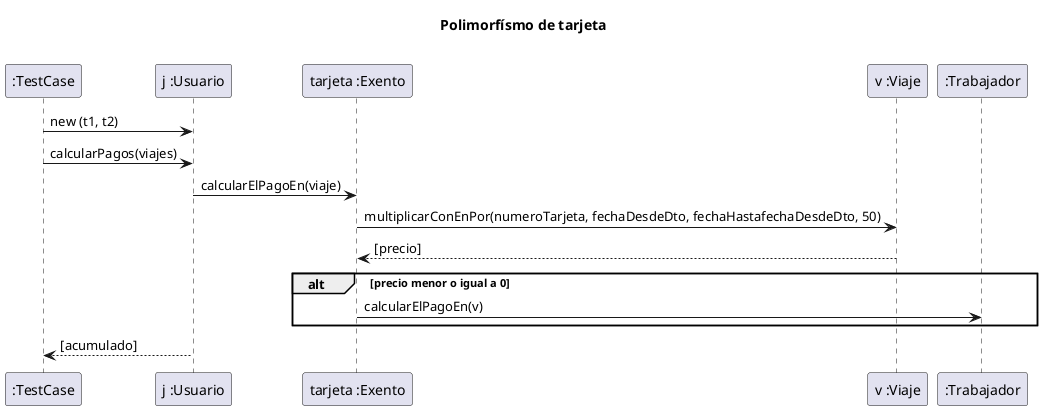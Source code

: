 @startuml

title "Polimorfísmo de tarjeta\n"

":TestCase" -> "j :Usuario": new (t1, t2)

":TestCase" -> "j :Usuario": calcularPagos(viajes)
"j :Usuario" -> "tarjeta :Exento": calcularElPagoEn(viaje)
"tarjeta :Exento" -> "v :Viaje": multiplicarConEnPor(numeroTarjeta, fechaDesdeDto, fechaHastafechaDesdeDto, 50)
return [precio]

alt precio menor o igual a 0
"tarjeta :Exento" -> ":Trabajador": calcularElPagoEn(v)
end

"j :Usuario" --> ":TestCase": [acumulado]

@enduml